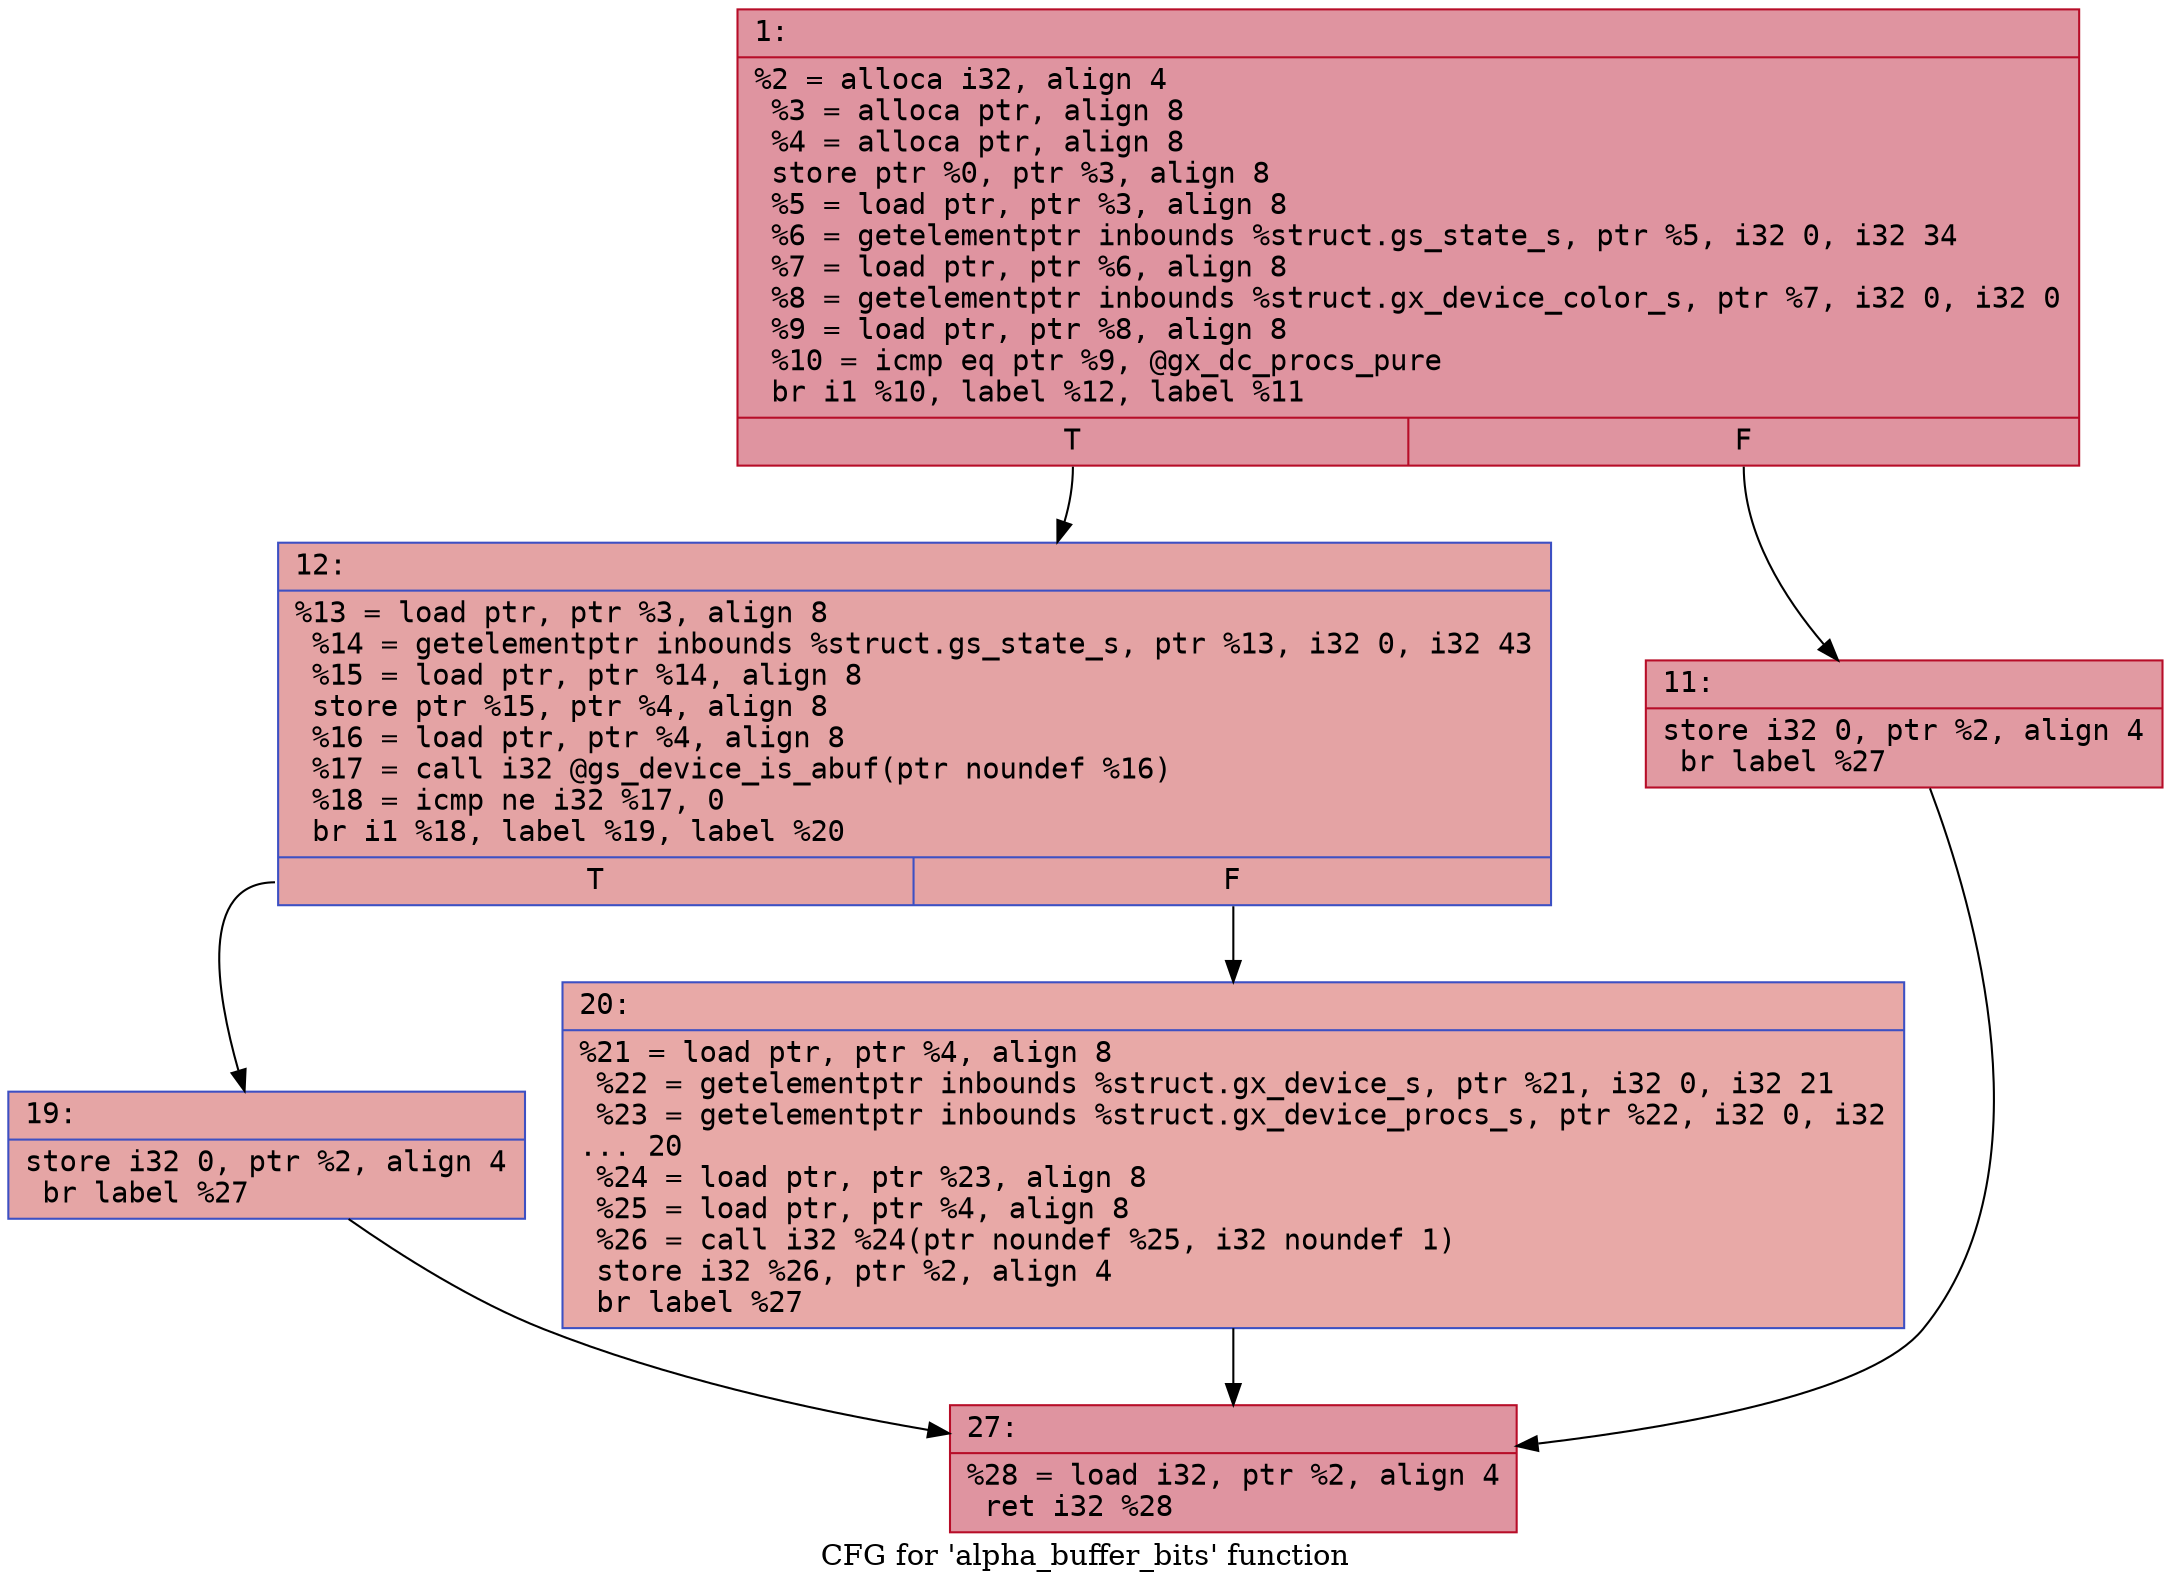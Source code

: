 digraph "CFG for 'alpha_buffer_bits' function" {
	label="CFG for 'alpha_buffer_bits' function";

	Node0x600001917390 [shape=record,color="#b70d28ff", style=filled, fillcolor="#b70d2870" fontname="Courier",label="{1:\l|  %2 = alloca i32, align 4\l  %3 = alloca ptr, align 8\l  %4 = alloca ptr, align 8\l  store ptr %0, ptr %3, align 8\l  %5 = load ptr, ptr %3, align 8\l  %6 = getelementptr inbounds %struct.gs_state_s, ptr %5, i32 0, i32 34\l  %7 = load ptr, ptr %6, align 8\l  %8 = getelementptr inbounds %struct.gx_device_color_s, ptr %7, i32 0, i32 0\l  %9 = load ptr, ptr %8, align 8\l  %10 = icmp eq ptr %9, @gx_dc_procs_pure\l  br i1 %10, label %12, label %11\l|{<s0>T|<s1>F}}"];
	Node0x600001917390:s0 -> Node0x600001917430[tooltip="1 -> 12\nProbability 37.50%" ];
	Node0x600001917390:s1 -> Node0x6000019173e0[tooltip="1 -> 11\nProbability 62.50%" ];
	Node0x6000019173e0 [shape=record,color="#b70d28ff", style=filled, fillcolor="#bb1b2c70" fontname="Courier",label="{11:\l|  store i32 0, ptr %2, align 4\l  br label %27\l}"];
	Node0x6000019173e0 -> Node0x600001917520[tooltip="11 -> 27\nProbability 100.00%" ];
	Node0x600001917430 [shape=record,color="#3d50c3ff", style=filled, fillcolor="#c32e3170" fontname="Courier",label="{12:\l|  %13 = load ptr, ptr %3, align 8\l  %14 = getelementptr inbounds %struct.gs_state_s, ptr %13, i32 0, i32 43\l  %15 = load ptr, ptr %14, align 8\l  store ptr %15, ptr %4, align 8\l  %16 = load ptr, ptr %4, align 8\l  %17 = call i32 @gs_device_is_abuf(ptr noundef %16)\l  %18 = icmp ne i32 %17, 0\l  br i1 %18, label %19, label %20\l|{<s0>T|<s1>F}}"];
	Node0x600001917430:s0 -> Node0x600001917480[tooltip="12 -> 19\nProbability 62.50%" ];
	Node0x600001917430:s1 -> Node0x6000019174d0[tooltip="12 -> 20\nProbability 37.50%" ];
	Node0x600001917480 [shape=record,color="#3d50c3ff", style=filled, fillcolor="#c5333470" fontname="Courier",label="{19:\l|  store i32 0, ptr %2, align 4\l  br label %27\l}"];
	Node0x600001917480 -> Node0x600001917520[tooltip="19 -> 27\nProbability 100.00%" ];
	Node0x6000019174d0 [shape=record,color="#3d50c3ff", style=filled, fillcolor="#ca3b3770" fontname="Courier",label="{20:\l|  %21 = load ptr, ptr %4, align 8\l  %22 = getelementptr inbounds %struct.gx_device_s, ptr %21, i32 0, i32 21\l  %23 = getelementptr inbounds %struct.gx_device_procs_s, ptr %22, i32 0, i32\l... 20\l  %24 = load ptr, ptr %23, align 8\l  %25 = load ptr, ptr %4, align 8\l  %26 = call i32 %24(ptr noundef %25, i32 noundef 1)\l  store i32 %26, ptr %2, align 4\l  br label %27\l}"];
	Node0x6000019174d0 -> Node0x600001917520[tooltip="20 -> 27\nProbability 100.00%" ];
	Node0x600001917520 [shape=record,color="#b70d28ff", style=filled, fillcolor="#b70d2870" fontname="Courier",label="{27:\l|  %28 = load i32, ptr %2, align 4\l  ret i32 %28\l}"];
}
